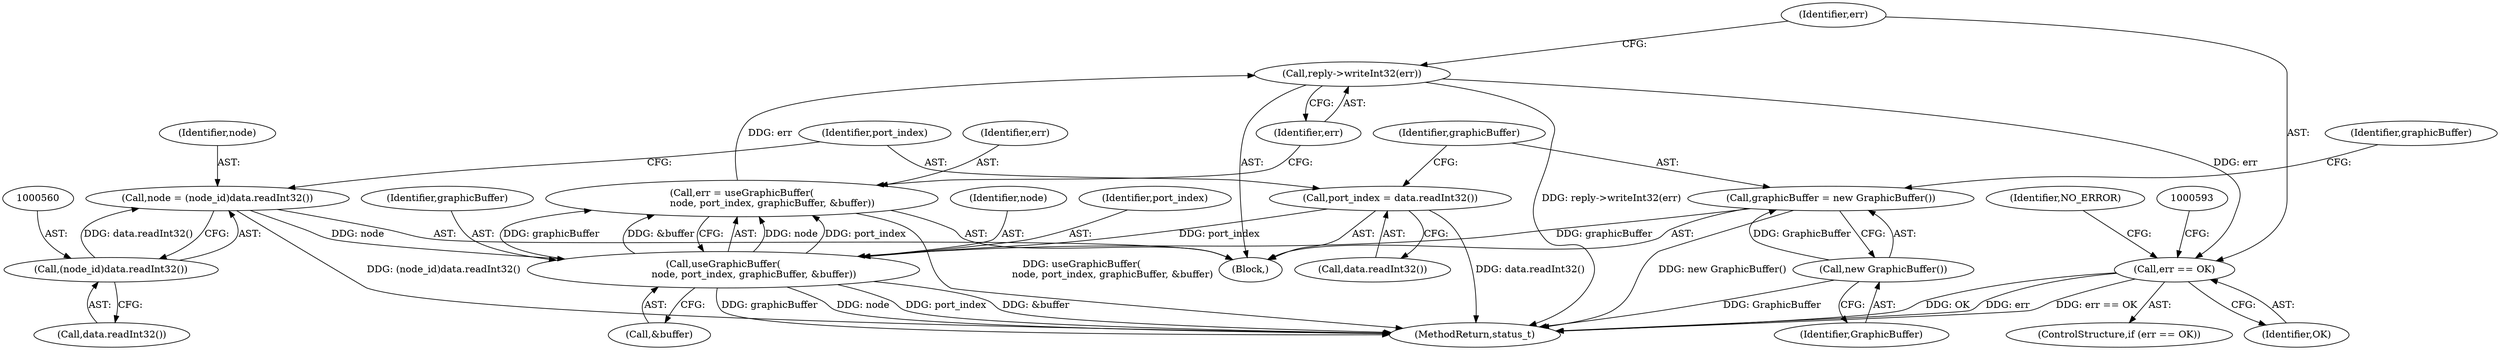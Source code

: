 digraph "0_Android_1171e7c047bf79e7c93342bb6a812c9edd86aa84@API" {
"1000584" [label="(Call,reply->writeInt32(err))"];
"1000576" [label="(Call,err = useGraphicBuffer(\n                    node, port_index, graphicBuffer, &buffer))"];
"1000578" [label="(Call,useGraphicBuffer(\n                    node, port_index, graphicBuffer, &buffer))"];
"1000557" [label="(Call,node = (node_id)data.readInt32())"];
"1000559" [label="(Call,(node_id)data.readInt32())"];
"1000563" [label="(Call,port_index = data.readInt32())"];
"1000567" [label="(Call,graphicBuffer = new GraphicBuffer())"];
"1000569" [label="(Call,new GraphicBuffer())"];
"1000587" [label="(Call,err == OK)"];
"1000582" [label="(Call,&buffer)"];
"1000561" [label="(Call,data.readInt32())"];
"1000558" [label="(Identifier,node)"];
"1000584" [label="(Call,reply->writeInt32(err))"];
"1000568" [label="(Identifier,graphicBuffer)"];
"1000551" [label="(Block,)"];
"1000565" [label="(Call,data.readInt32())"];
"1000569" [label="(Call,new GraphicBuffer())"];
"1000578" [label="(Call,useGraphicBuffer(\n                    node, port_index, graphicBuffer, &buffer))"];
"1000585" [label="(Identifier,err)"];
"1000563" [label="(Call,port_index = data.readInt32())"];
"1000564" [label="(Identifier,port_index)"];
"1000579" [label="(Identifier,node)"];
"1001075" [label="(MethodReturn,status_t)"];
"1000567" [label="(Call,graphicBuffer = new GraphicBuffer())"];
"1000557" [label="(Call,node = (node_id)data.readInt32())"];
"1000596" [label="(Identifier,NO_ERROR)"];
"1000580" [label="(Identifier,port_index)"];
"1000587" [label="(Call,err == OK)"];
"1000588" [label="(Identifier,err)"];
"1000581" [label="(Identifier,graphicBuffer)"];
"1000570" [label="(Identifier,GraphicBuffer)"];
"1000573" [label="(Identifier,graphicBuffer)"];
"1000589" [label="(Identifier,OK)"];
"1000576" [label="(Call,err = useGraphicBuffer(\n                    node, port_index, graphicBuffer, &buffer))"];
"1000559" [label="(Call,(node_id)data.readInt32())"];
"1000586" [label="(ControlStructure,if (err == OK))"];
"1000577" [label="(Identifier,err)"];
"1000584" -> "1000551"  [label="AST: "];
"1000584" -> "1000585"  [label="CFG: "];
"1000585" -> "1000584"  [label="AST: "];
"1000588" -> "1000584"  [label="CFG: "];
"1000584" -> "1001075"  [label="DDG: reply->writeInt32(err)"];
"1000576" -> "1000584"  [label="DDG: err"];
"1000584" -> "1000587"  [label="DDG: err"];
"1000576" -> "1000551"  [label="AST: "];
"1000576" -> "1000578"  [label="CFG: "];
"1000577" -> "1000576"  [label="AST: "];
"1000578" -> "1000576"  [label="AST: "];
"1000585" -> "1000576"  [label="CFG: "];
"1000576" -> "1001075"  [label="DDG: useGraphicBuffer(\n                    node, port_index, graphicBuffer, &buffer)"];
"1000578" -> "1000576"  [label="DDG: node"];
"1000578" -> "1000576"  [label="DDG: port_index"];
"1000578" -> "1000576"  [label="DDG: graphicBuffer"];
"1000578" -> "1000576"  [label="DDG: &buffer"];
"1000578" -> "1000582"  [label="CFG: "];
"1000579" -> "1000578"  [label="AST: "];
"1000580" -> "1000578"  [label="AST: "];
"1000581" -> "1000578"  [label="AST: "];
"1000582" -> "1000578"  [label="AST: "];
"1000578" -> "1001075"  [label="DDG: node"];
"1000578" -> "1001075"  [label="DDG: port_index"];
"1000578" -> "1001075"  [label="DDG: &buffer"];
"1000578" -> "1001075"  [label="DDG: graphicBuffer"];
"1000557" -> "1000578"  [label="DDG: node"];
"1000563" -> "1000578"  [label="DDG: port_index"];
"1000567" -> "1000578"  [label="DDG: graphicBuffer"];
"1000557" -> "1000551"  [label="AST: "];
"1000557" -> "1000559"  [label="CFG: "];
"1000558" -> "1000557"  [label="AST: "];
"1000559" -> "1000557"  [label="AST: "];
"1000564" -> "1000557"  [label="CFG: "];
"1000557" -> "1001075"  [label="DDG: (node_id)data.readInt32()"];
"1000559" -> "1000557"  [label="DDG: data.readInt32()"];
"1000559" -> "1000561"  [label="CFG: "];
"1000560" -> "1000559"  [label="AST: "];
"1000561" -> "1000559"  [label="AST: "];
"1000563" -> "1000551"  [label="AST: "];
"1000563" -> "1000565"  [label="CFG: "];
"1000564" -> "1000563"  [label="AST: "];
"1000565" -> "1000563"  [label="AST: "];
"1000568" -> "1000563"  [label="CFG: "];
"1000563" -> "1001075"  [label="DDG: data.readInt32()"];
"1000567" -> "1000551"  [label="AST: "];
"1000567" -> "1000569"  [label="CFG: "];
"1000568" -> "1000567"  [label="AST: "];
"1000569" -> "1000567"  [label="AST: "];
"1000573" -> "1000567"  [label="CFG: "];
"1000567" -> "1001075"  [label="DDG: new GraphicBuffer()"];
"1000569" -> "1000567"  [label="DDG: GraphicBuffer"];
"1000569" -> "1000570"  [label="CFG: "];
"1000570" -> "1000569"  [label="AST: "];
"1000569" -> "1001075"  [label="DDG: GraphicBuffer"];
"1000587" -> "1000586"  [label="AST: "];
"1000587" -> "1000589"  [label="CFG: "];
"1000588" -> "1000587"  [label="AST: "];
"1000589" -> "1000587"  [label="AST: "];
"1000593" -> "1000587"  [label="CFG: "];
"1000596" -> "1000587"  [label="CFG: "];
"1000587" -> "1001075"  [label="DDG: OK"];
"1000587" -> "1001075"  [label="DDG: err"];
"1000587" -> "1001075"  [label="DDG: err == OK"];
}

